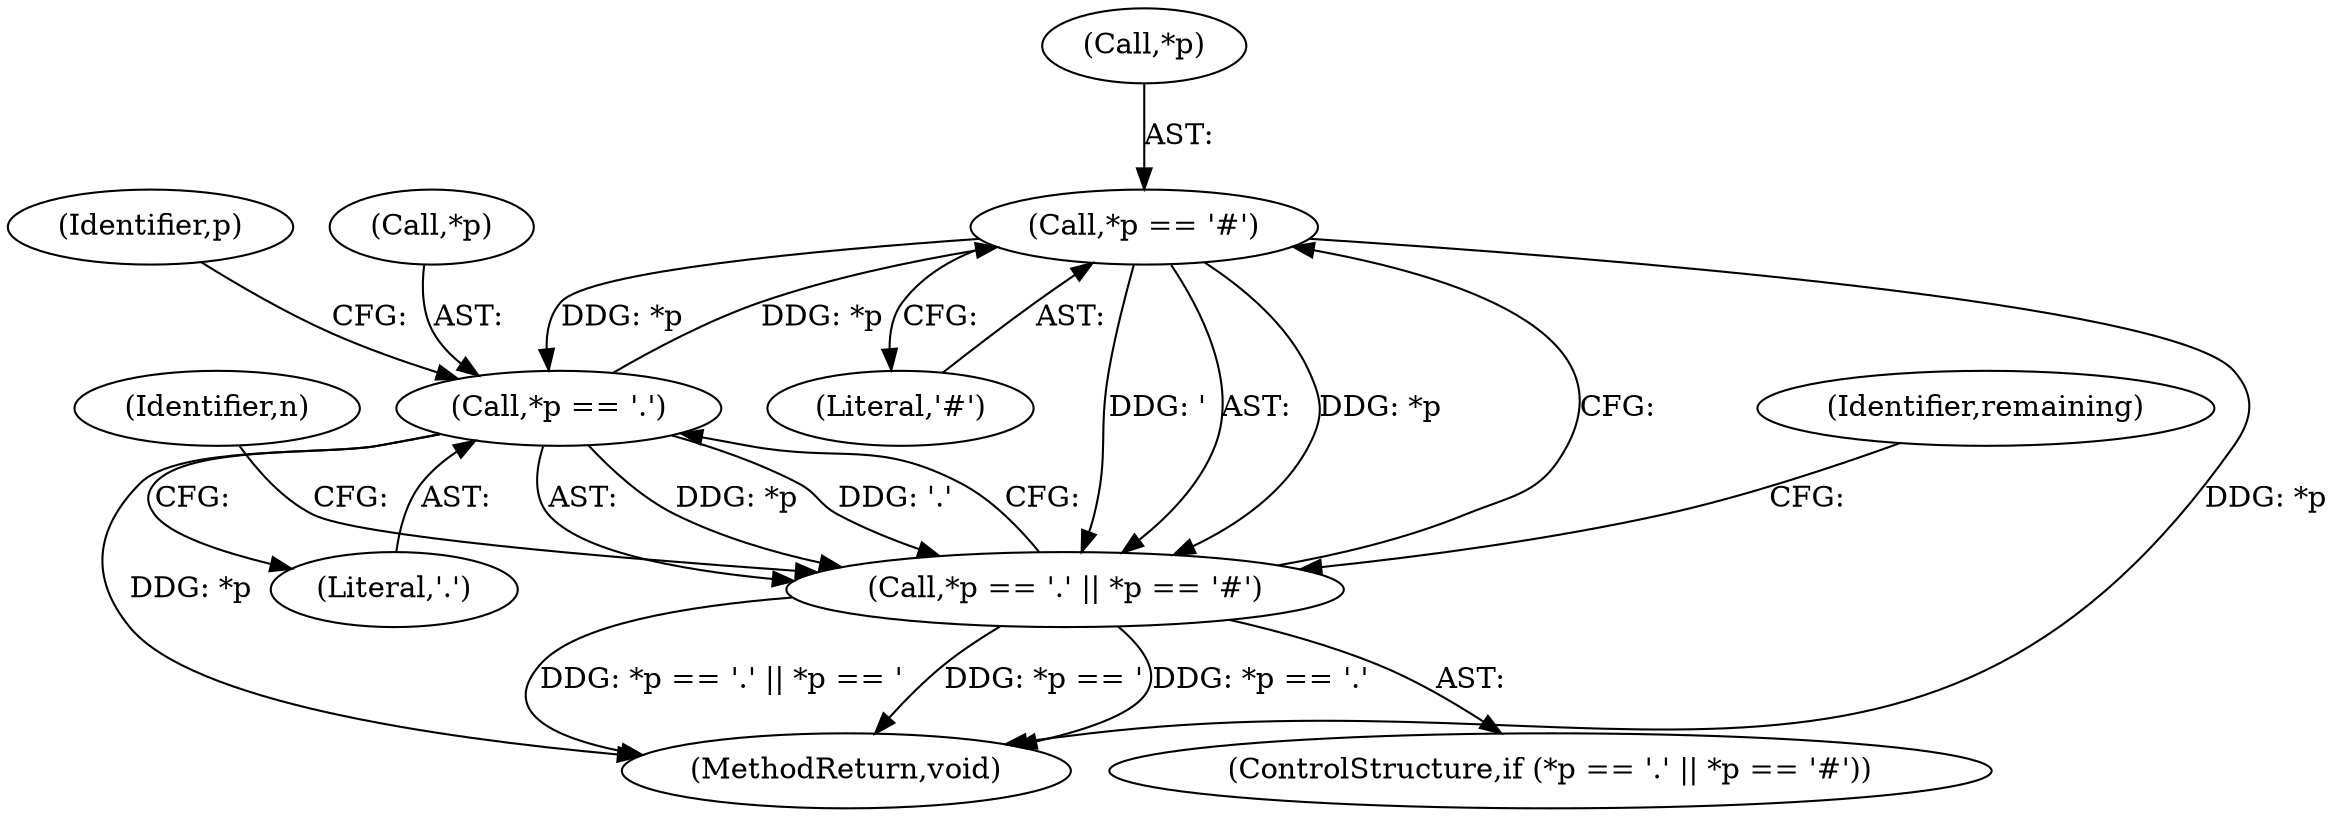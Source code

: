 digraph "0_systemd_505b6a61c22d5565e9308045c7b9bf79f7d0517e@pointer" {
"1000216" [label="(Call,*p == '#')"];
"1000212" [label="(Call,*p == '.')"];
"1000216" [label="(Call,*p == '#')"];
"1000211" [label="(Call,*p == '.' || *p == '#')"];
"1000216" [label="(Call,*p == '#')"];
"1000219" [label="(Literal,'#')"];
"1000213" [label="(Call,*p)"];
"1000211" [label="(Call,*p == '.' || *p == '#')"];
"1000218" [label="(Identifier,p)"];
"1000217" [label="(Call,*p)"];
"1000210" [label="(ControlStructure,if (*p == '.' || *p == '#'))"];
"1000237" [label="(Identifier,n)"];
"1000222" [label="(Identifier,remaining)"];
"1000212" [label="(Call,*p == '.')"];
"1000796" [label="(MethodReturn,void)"];
"1000215" [label="(Literal,'.')"];
"1000216" -> "1000211"  [label="AST: "];
"1000216" -> "1000219"  [label="CFG: "];
"1000217" -> "1000216"  [label="AST: "];
"1000219" -> "1000216"  [label="AST: "];
"1000211" -> "1000216"  [label="CFG: "];
"1000216" -> "1000796"  [label="DDG: *p"];
"1000216" -> "1000212"  [label="DDG: *p"];
"1000216" -> "1000211"  [label="DDG: *p"];
"1000216" -> "1000211"  [label="DDG: '"];
"1000212" -> "1000216"  [label="DDG: *p"];
"1000212" -> "1000211"  [label="AST: "];
"1000212" -> "1000215"  [label="CFG: "];
"1000213" -> "1000212"  [label="AST: "];
"1000215" -> "1000212"  [label="AST: "];
"1000218" -> "1000212"  [label="CFG: "];
"1000211" -> "1000212"  [label="CFG: "];
"1000212" -> "1000796"  [label="DDG: *p"];
"1000212" -> "1000211"  [label="DDG: *p"];
"1000212" -> "1000211"  [label="DDG: '.'"];
"1000211" -> "1000210"  [label="AST: "];
"1000222" -> "1000211"  [label="CFG: "];
"1000237" -> "1000211"  [label="CFG: "];
"1000211" -> "1000796"  [label="DDG: *p == '"];
"1000211" -> "1000796"  [label="DDG: *p == '.'"];
"1000211" -> "1000796"  [label="DDG: *p == '.' || *p == '"];
}
